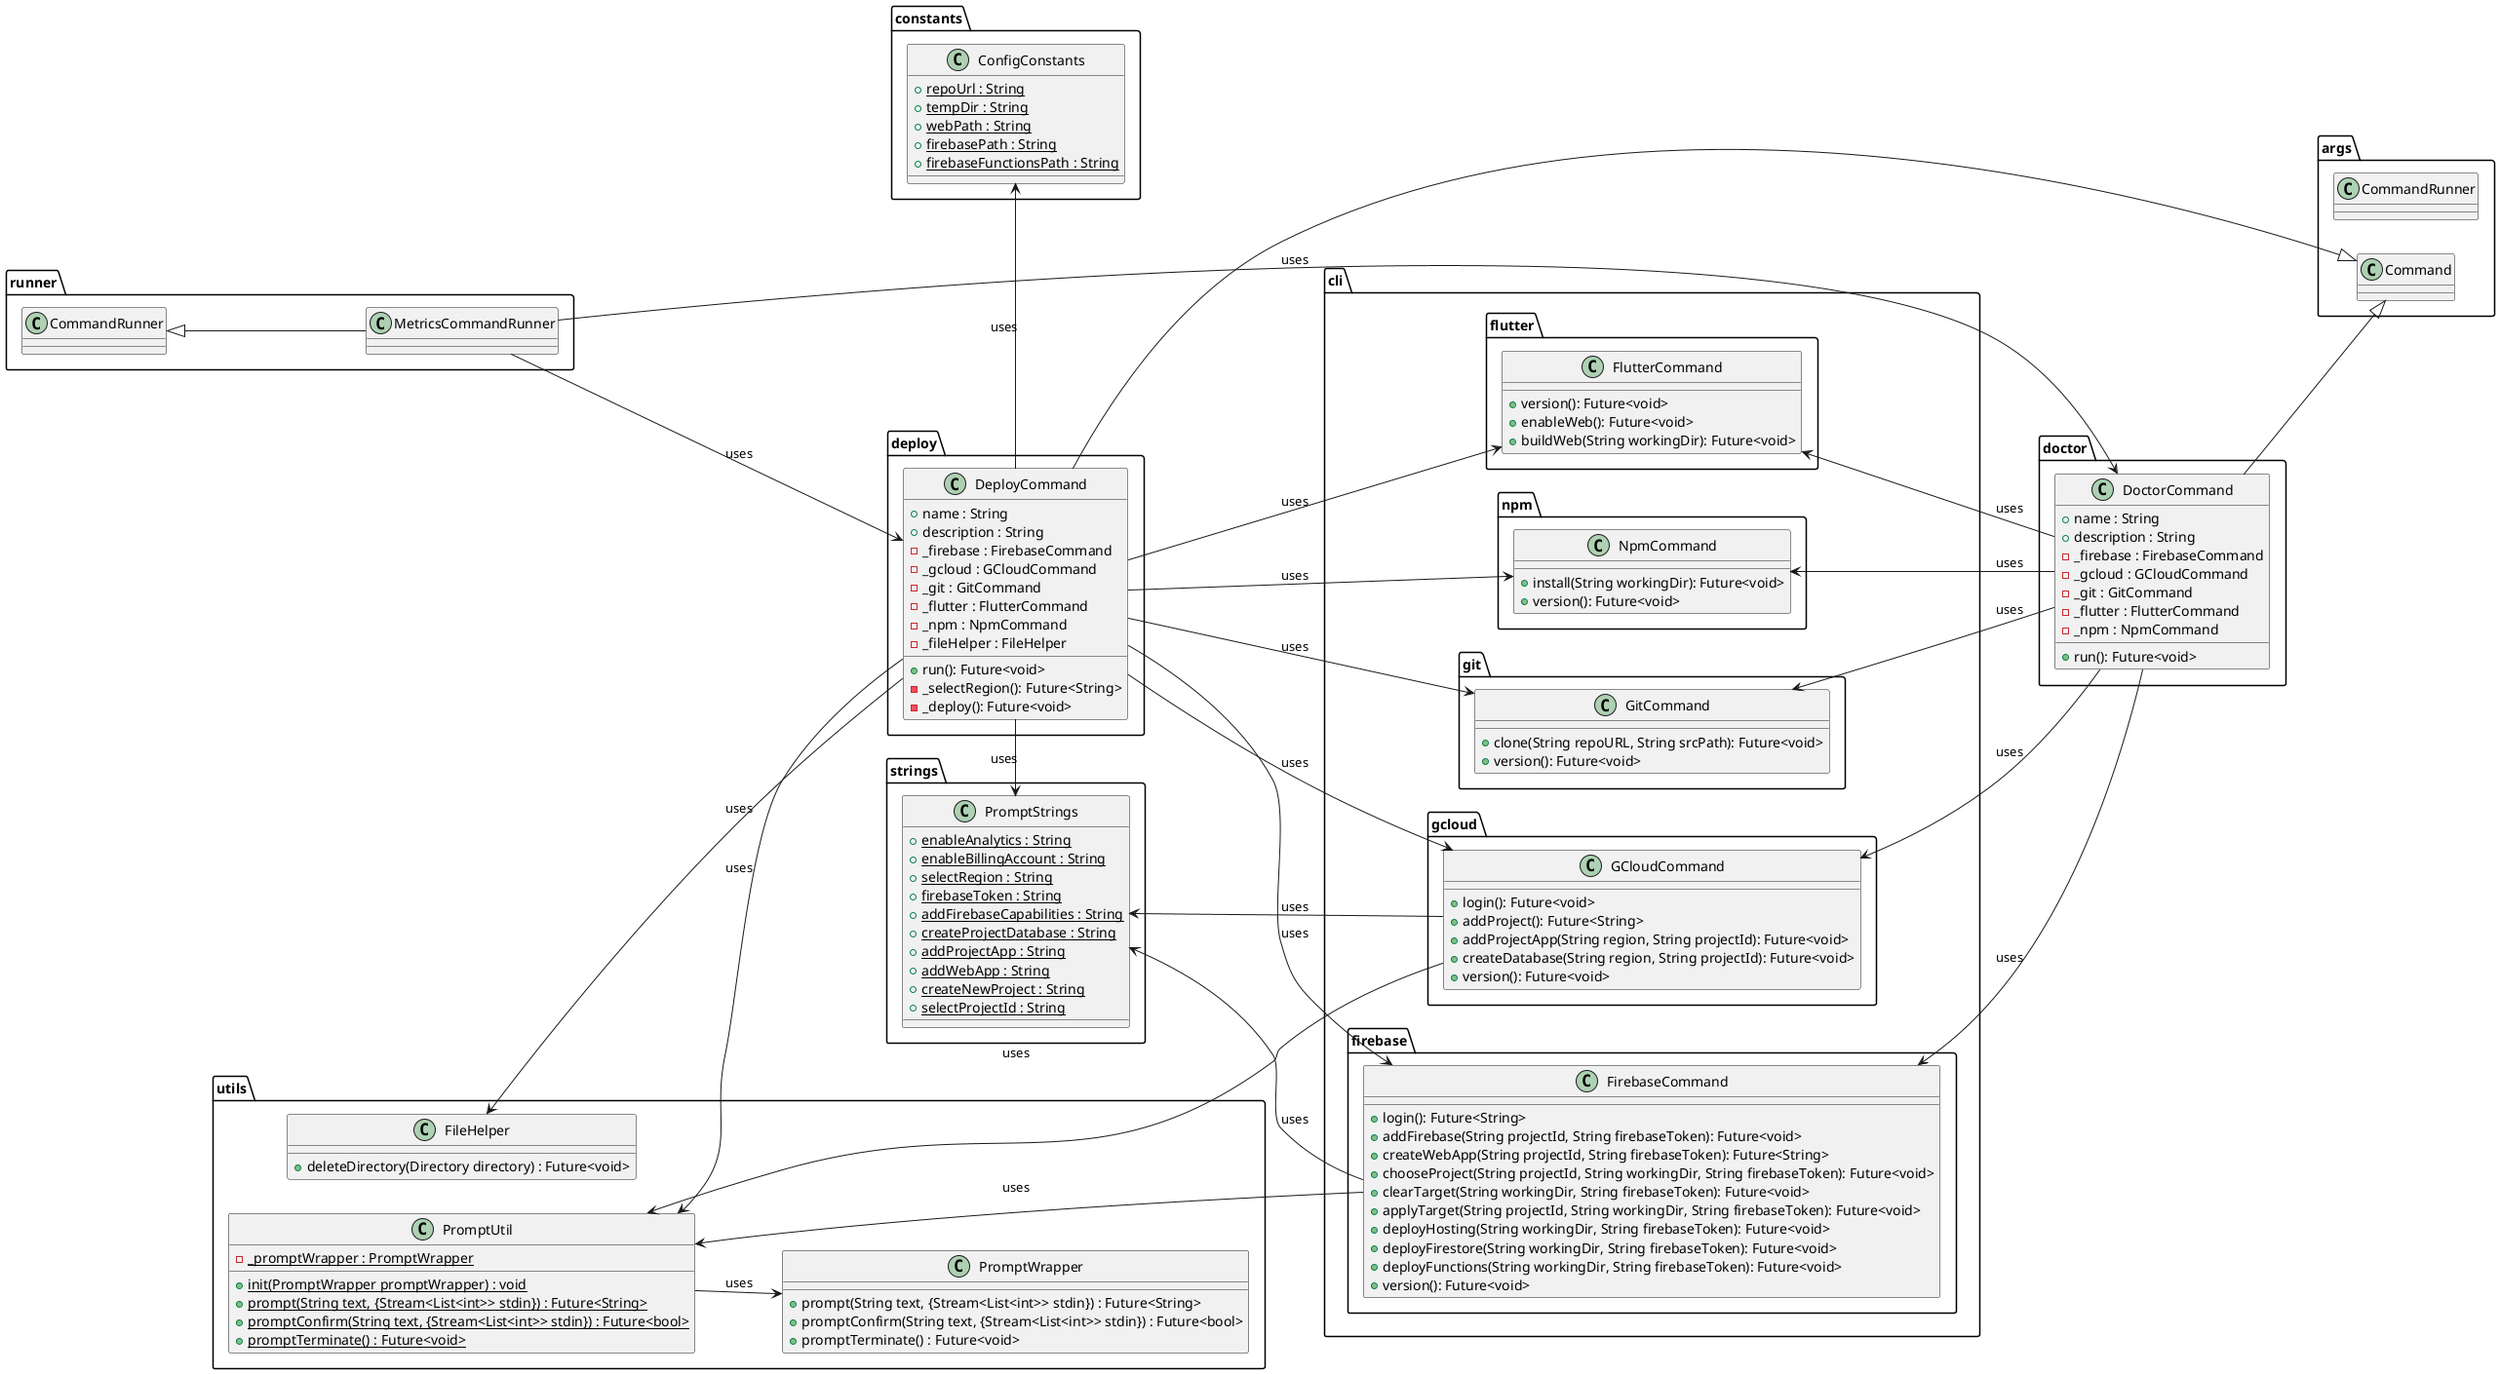 @startuml deploy_tool_class_diagram
left to right direction

package utils {
    class FileHelper {
        + deleteDirectory(Directory directory) : Future<void>
    }
    class PromptWrapper {
        + prompt(String text, {Stream<List<int>> stdin}) : Future<String>
        + promptConfirm(String text, {Stream<List<int>> stdin}) : Future<bool>
        + promptTerminate() : Future<void>
    }
    class PromptUtil {
        - {static} _promptWrapper : PromptWrapper
        + {static} init(PromptWrapper promptWrapper) : void
        + {static} prompt(String text, {Stream<List<int>> stdin}) : Future<String>
        + {static} promptConfirm(String text, {Stream<List<int>> stdin}) : Future<bool>
        + {static} promptTerminate() : Future<void>
    }
}

package cli {
    package flutter {
        class FlutterCommand {
            + version(): Future<void>
            + enableWeb(): Future<void>
            + buildWeb(String workingDir): Future<void>
        }
    }

    package firebase {
        class FirebaseCommand {
            + login(): Future<String>
            + addFirebase(String projectId, String firebaseToken): Future<void>
            + createWebApp(String projectId, String firebaseToken): Future<String>
            + chooseProject(String projectId, String workingDir, String firebaseToken): Future<void>
            + clearTarget(String workingDir, String firebaseToken): Future<void>
            + applyTarget(String projectId, String workingDir, String firebaseToken): Future<void>
            + deployHosting(String workingDir, String firebaseToken): Future<void>
            + deployFirestore(String workingDir, String firebaseToken): Future<void>
            + deployFunctions(String workingDir, String firebaseToken): Future<void>
            + version(): Future<void>
        }
    }

    package npm {
        class NpmCommand {
            + install(String workingDir): Future<void>
            + version(): Future<void>
        }
    }

    package gcloud {
        class GCloudCommand {
            + login(): Future<void>
            + addProject(): Future<String>
            + addProjectApp(String region, String projectId): Future<void>
            + createDatabase(String region, String projectId): Future<void>
            + version(): Future<void>
        }
    }

    package git {
        class GitCommand {
            + clone(String repoURL, String srcPath): Future<void>
            + version(): Future<void>
        }
    }
}

package args {
    class CommandRunner{}
    class Command {}
}

package deploy {
    class DeployCommand {
        + name : String
        + description : String
        - _firebase : FirebaseCommand
        - _gcloud : GCloudCommand
        - _git : GitCommand
        - _flutter : FlutterCommand
        - _npm : NpmCommand
        - _fileHelper : FileHelper
        + run(): Future<void>
        - _selectRegion(): Future<String>
        - _deploy(): Future<void>
    }
}

package doctor {
    class DoctorCommand {
        + name : String
        + description : String
        - _firebase : FirebaseCommand
        - _gcloud : GCloudCommand
        - _git : GitCommand
        - _flutter : FlutterCommand
        - _npm : NpmCommand
        + run(): Future<void>
    }
}

package runner {
    class MetricsCommandRunner extends CommandRunner {
    }
}

package constants {
    class ConfigConstants{
        + {static} repoUrl : String
        + {static} tempDir : String
        + {static} webPath : String
        + {static} firebasePath : String
        + {static} firebaseFunctionsPath : String
    }
}

package strings {
    class PromptStrings{
        + {static} enableAnalytics : String
        + {static} enableBillingAccount : String
        + {static} selectRegion : String
        + {static} firebaseToken : String
        + {static} addFirebaseCapabilities : String
        + {static} createProjectDatabase : String
        + {static} addProjectApp : String
        + {static} addWebApp : String
        + {static} createNewProject : String
        + {static} selectProjectId : String
    }
}

DoctorCommand --|> Command
DeployCommand -down-|> Command

MetricsCommandRunner --> DeployCommand : uses
MetricsCommandRunner --> DoctorCommand : uses

DeployCommand --> GCloudCommand: uses
DeployCommand --> FirebaseCommand : uses
DeployCommand --> GitCommand : uses
DeployCommand --> FlutterCommand : uses
DeployCommand --> NpmCommand : uses
DeployCommand -right-> ConfigConstants : uses

FirebaseCommand <-- DoctorCommand : uses
GCloudCommand <-- DoctorCommand : uses
GitCommand <-- DoctorCommand : uses
FlutterCommand <-- DoctorCommand : uses
NpmCommand <-- DoctorCommand : uses

PromptUtil -down-> PromptWrapper : uses
PromptUtil <-down- DeployCommand : uses
PromptUtil <-- GCloudCommand : uses
PromptUtil <-- FirebaseCommand : uses

GCloudCommand -left-> PromptStrings : uses
FirebaseCommand -left-> PromptStrings : uses
DeployCommand -left-> PromptStrings : uses

FileHelper <-- DeployCommand : uses

@enduml
